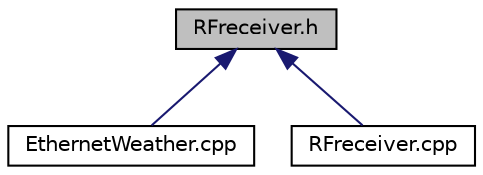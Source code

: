 digraph "RFreceiver.h"
{
  edge [fontname="Helvetica",fontsize="10",labelfontname="Helvetica",labelfontsize="10"];
  node [fontname="Helvetica",fontsize="10",shape=record];
  Node1 [label="RFreceiver.h",height=0.2,width=0.4,color="black", fillcolor="grey75", style="filled" fontcolor="black"];
  Node1 -> Node2 [dir="back",color="midnightblue",fontsize="10",style="solid",fontname="Helvetica"];
  Node2 [label="EthernetWeather.cpp",height=0.2,width=0.4,color="black", fillcolor="white", style="filled",URL="$EthernetWeather_8cpp.html"];
  Node1 -> Node3 [dir="back",color="midnightblue",fontsize="10",style="solid",fontname="Helvetica"];
  Node3 [label="RFreceiver.cpp",height=0.2,width=0.4,color="black", fillcolor="white", style="filled",URL="$RFreceiver_8cpp.html"];
}
